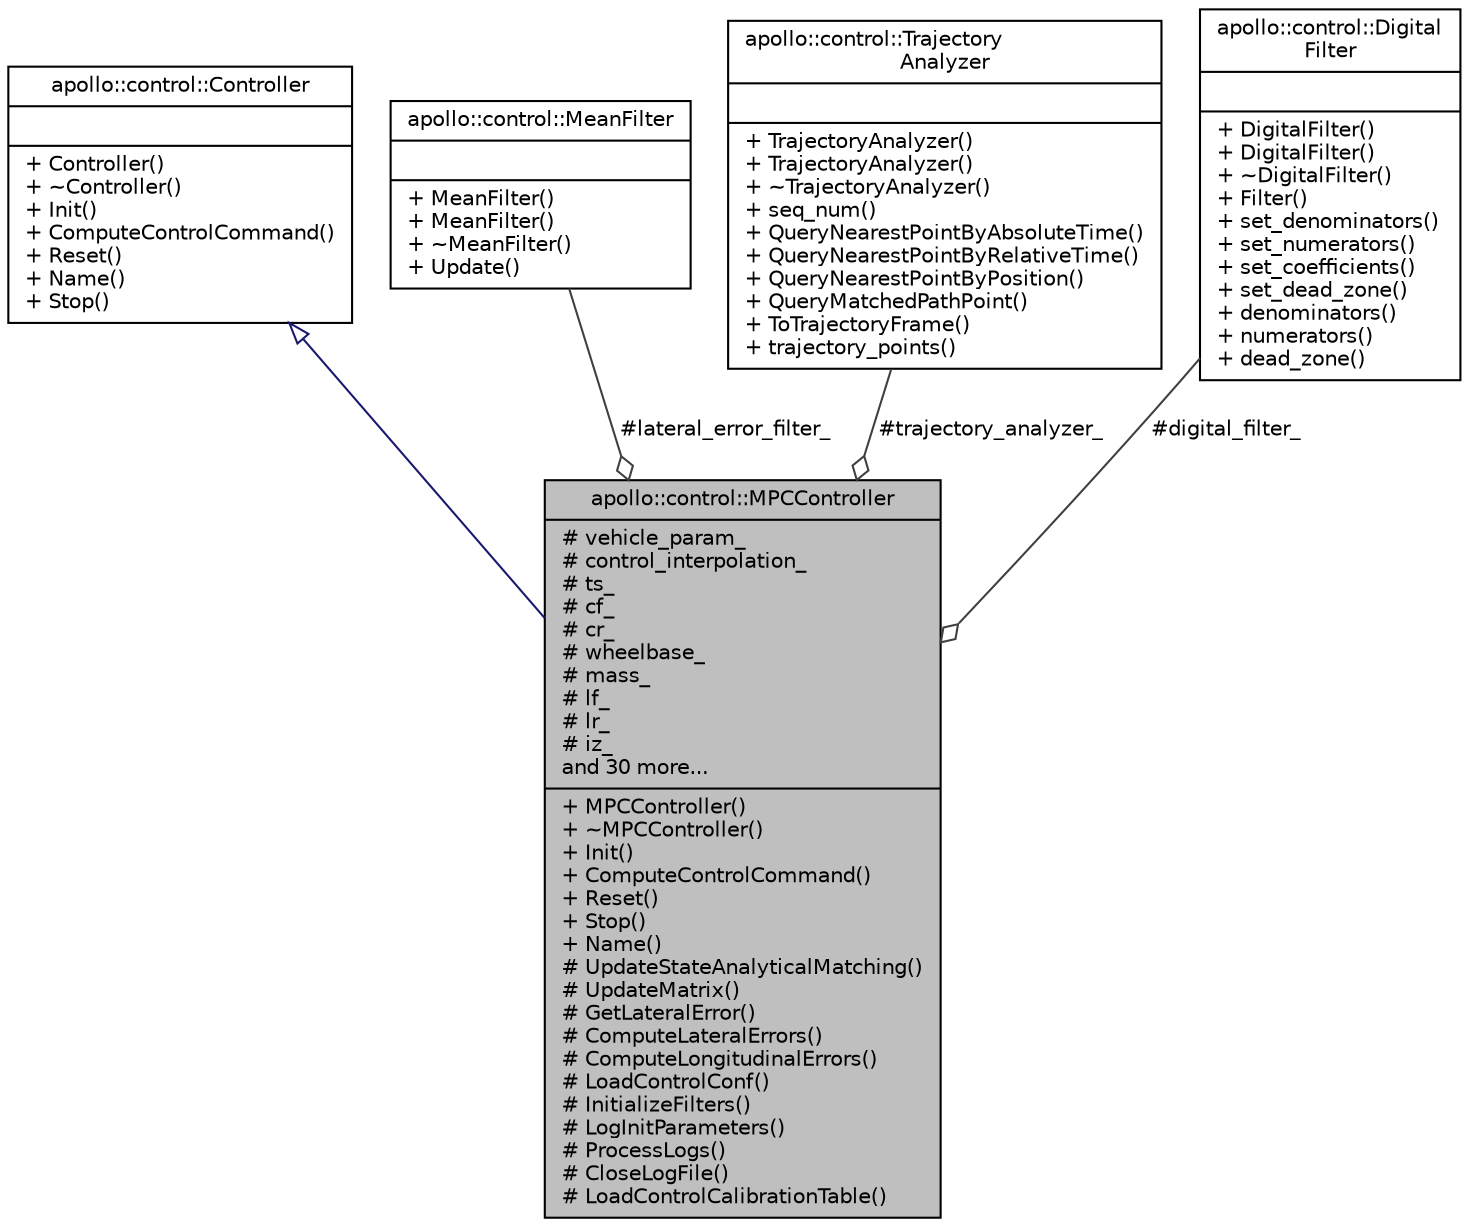 digraph "apollo::control::MPCController"
{
  edge [fontname="Helvetica",fontsize="10",labelfontname="Helvetica",labelfontsize="10"];
  node [fontname="Helvetica",fontsize="10",shape=record];
  Node1 [label="{apollo::control::MPCController\n|# vehicle_param_\l# control_interpolation_\l# ts_\l# cf_\l# cr_\l# wheelbase_\l# mass_\l# lf_\l# lr_\l# iz_\land 30 more...\l|+ MPCController()\l+ ~MPCController()\l+ Init()\l+ ComputeControlCommand()\l+ Reset()\l+ Stop()\l+ Name()\l# UpdateStateAnalyticalMatching()\l# UpdateMatrix()\l# GetLateralError()\l# ComputeLateralErrors()\l# ComputeLongitudinalErrors()\l# LoadControlConf()\l# InitializeFilters()\l# LogInitParameters()\l# ProcessLogs()\l# CloseLogFile()\l# LoadControlCalibrationTable()\l}",height=0.2,width=0.4,color="black", fillcolor="grey75", style="filled" fontcolor="black"];
  Node2 -> Node1 [dir="back",color="midnightblue",fontsize="10",style="solid",arrowtail="onormal",fontname="Helvetica"];
  Node2 [label="{apollo::control::Controller\n||+ Controller()\l+ ~Controller()\l+ Init()\l+ ComputeControlCommand()\l+ Reset()\l+ Name()\l+ Stop()\l}",height=0.2,width=0.4,color="black", fillcolor="white", style="filled",URL="$classapollo_1_1control_1_1Controller.html",tooltip="base class for all controllers. "];
  Node3 -> Node1 [color="grey25",fontsize="10",style="solid",label=" #lateral_error_filter_" ,arrowhead="odiamond",fontname="Helvetica"];
  Node3 [label="{apollo::control::MeanFilter\n||+ MeanFilter()\l+ MeanFilter()\l+ ~MeanFilter()\l+ Update()\l}",height=0.2,width=0.4,color="black", fillcolor="white", style="filled",URL="$classapollo_1_1control_1_1MeanFilter.html",tooltip="The MeanFilter class is used to smoothen a series of noisy numbers, such as sensor data or the output..."];
  Node4 -> Node1 [color="grey25",fontsize="10",style="solid",label=" #trajectory_analyzer_" ,arrowhead="odiamond",fontname="Helvetica"];
  Node4 [label="{apollo::control::Trajectory\lAnalyzer\n||+ TrajectoryAnalyzer()\l+ TrajectoryAnalyzer()\l+ ~TrajectoryAnalyzer()\l+ seq_num()\l+ QueryNearestPointByAbsoluteTime()\l+ QueryNearestPointByRelativeTime()\l+ QueryNearestPointByPosition()\l+ QueryMatchedPathPoint()\l+ ToTrajectoryFrame()\l+ trajectory_points()\l}",height=0.2,width=0.4,color="black", fillcolor="white", style="filled",URL="$classapollo_1_1control_1_1TrajectoryAnalyzer.html",tooltip="process point query and conversion related to trajectory "];
  Node5 -> Node1 [color="grey25",fontsize="10",style="solid",label=" #digital_filter_" ,arrowhead="odiamond",fontname="Helvetica"];
  Node5 [label="{apollo::control::Digital\lFilter\n||+ DigitalFilter()\l+ DigitalFilter()\l+ ~DigitalFilter()\l+ Filter()\l+ set_denominators()\l+ set_numerators()\l+ set_coefficients()\l+ set_dead_zone()\l+ denominators()\l+ numerators()\l+ dead_zone()\l}",height=0.2,width=0.4,color="black", fillcolor="white", style="filled",URL="$classapollo_1_1control_1_1DigitalFilter.html",tooltip="The DigitalFilter class is used to pass signals with a frequency lower than a certain cutoff frequenc..."];
}

